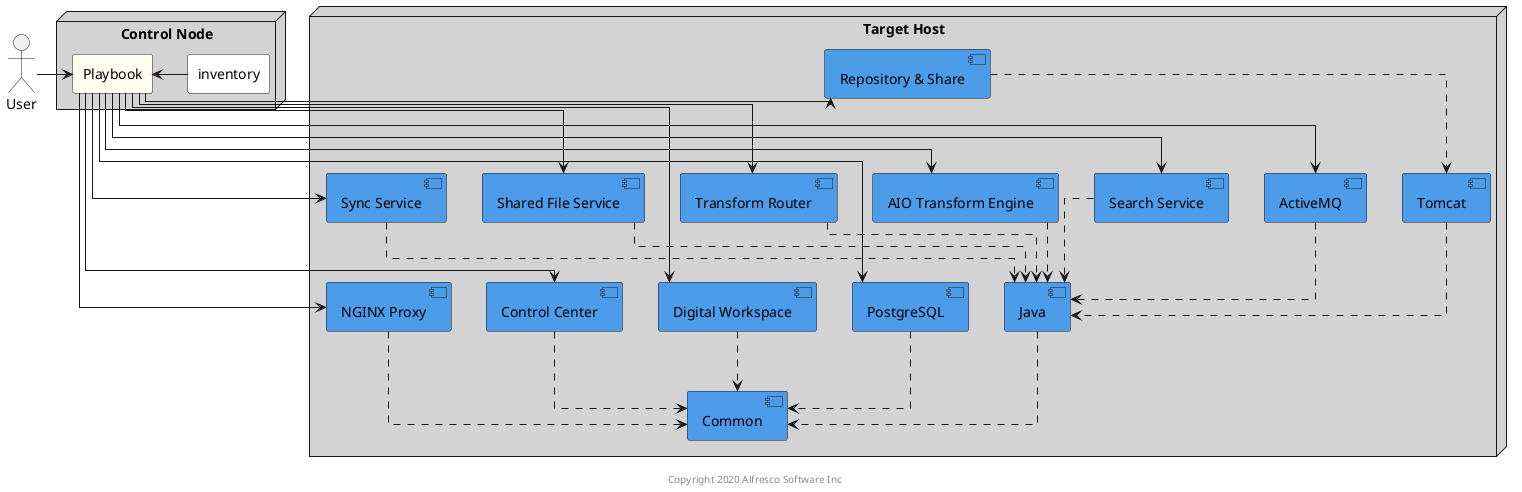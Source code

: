 @startuml acs-single-machine

skinparam componentStyle uml2
skinparam linetype ortho

actor User

node "Control Node" as "control" #LightGrey {
    rectangle "Playbook" as playbook #Ivory

    rectangle "inventory" #White
}

node "Target Host" as "host" #LightGrey {
    component "Common" as common #4d9cea
    component "NGINX Proxy" as proxy #4d9cea
    component "Repository & Share" as repo #4d9cea
    component "Control Center" as acc #4d9cea
    component "Digital Workspace" as adw #4d9cea
    component "Search Service" as search #4d9cea
    component "AIO Transform Engine" as tengine #4d9cea
    component "Transform Router" as trouter #4d9cea
    component "Shared File Service" as sfs #4d9cea
    component "Sync Service" as sync #4d9cea
    component "Tomcat" as tomcat  #4d9cea
    component "ActiveMQ" as amq #4d9cea
    component "Java" as java #4d9cea
    component "PostgreSQL" as psql #4d9cea
}

User -> playbook
playbook <- inventory

playbook -down-> psql
playbook -down-> amq
playbook -down-> tengine
playbook -down-> search
playbook -down-> repo
playbook -down-> trouter
playbook -down-> sfs
playbook -down-> sync
playbook -down-> proxy
playbook -down-> acc
playbook -down-> adw

amq .down.> java
acc .down.> common
adw .down.> common
java .down.> common
proxy .down.> common
psql .down.> common
repo .down.> tomcat
search .down.> java
sfs .down.> java
sync .down.> java
tomcat .down.> java
tengine .down.> java
trouter .down.> java

center footer Copyright 2020 Alfresco Software Inc

@enduml
